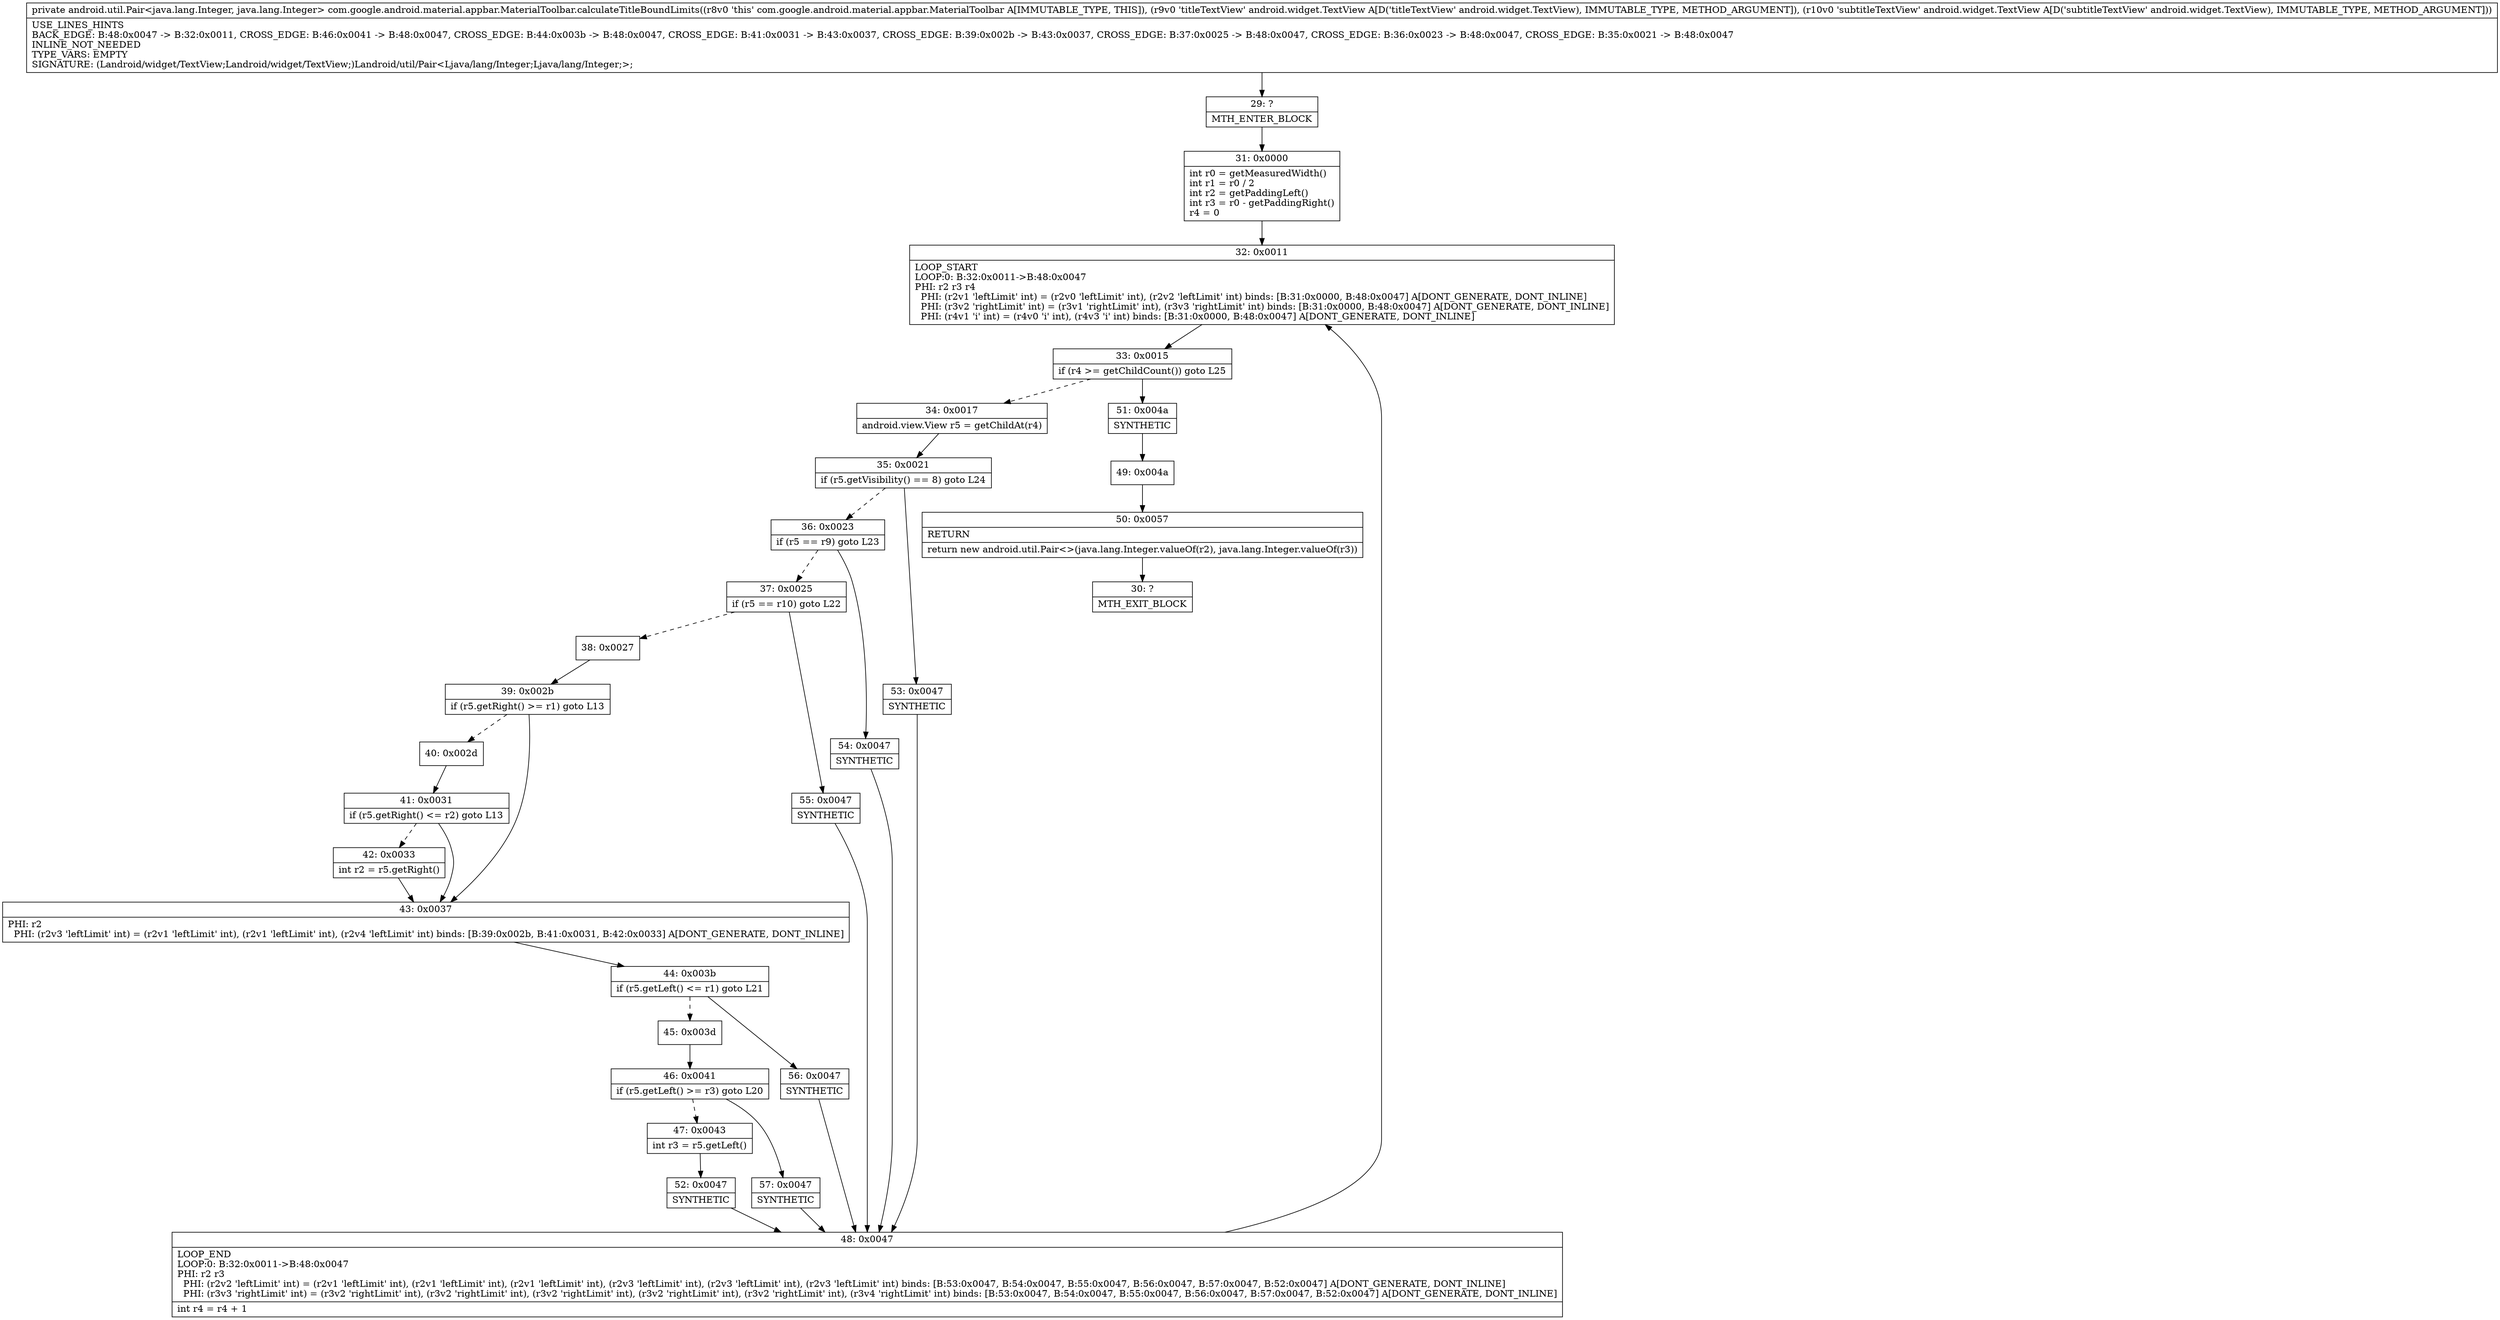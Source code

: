 digraph "CFG forcom.google.android.material.appbar.MaterialToolbar.calculateTitleBoundLimits(Landroid\/widget\/TextView;Landroid\/widget\/TextView;)Landroid\/util\/Pair;" {
Node_29 [shape=record,label="{29\:\ ?|MTH_ENTER_BLOCK\l}"];
Node_31 [shape=record,label="{31\:\ 0x0000|int r0 = getMeasuredWidth()\lint r1 = r0 \/ 2\lint r2 = getPaddingLeft()\lint r3 = r0 \- getPaddingRight()\lr4 = 0\l}"];
Node_32 [shape=record,label="{32\:\ 0x0011|LOOP_START\lLOOP:0: B:32:0x0011\-\>B:48:0x0047\lPHI: r2 r3 r4 \l  PHI: (r2v1 'leftLimit' int) = (r2v0 'leftLimit' int), (r2v2 'leftLimit' int) binds: [B:31:0x0000, B:48:0x0047] A[DONT_GENERATE, DONT_INLINE]\l  PHI: (r3v2 'rightLimit' int) = (r3v1 'rightLimit' int), (r3v3 'rightLimit' int) binds: [B:31:0x0000, B:48:0x0047] A[DONT_GENERATE, DONT_INLINE]\l  PHI: (r4v1 'i' int) = (r4v0 'i' int), (r4v3 'i' int) binds: [B:31:0x0000, B:48:0x0047] A[DONT_GENERATE, DONT_INLINE]\l}"];
Node_33 [shape=record,label="{33\:\ 0x0015|if (r4 \>= getChildCount()) goto L25\l}"];
Node_34 [shape=record,label="{34\:\ 0x0017|android.view.View r5 = getChildAt(r4)\l}"];
Node_35 [shape=record,label="{35\:\ 0x0021|if (r5.getVisibility() == 8) goto L24\l}"];
Node_36 [shape=record,label="{36\:\ 0x0023|if (r5 == r9) goto L23\l}"];
Node_37 [shape=record,label="{37\:\ 0x0025|if (r5 == r10) goto L22\l}"];
Node_38 [shape=record,label="{38\:\ 0x0027}"];
Node_39 [shape=record,label="{39\:\ 0x002b|if (r5.getRight() \>= r1) goto L13\l}"];
Node_40 [shape=record,label="{40\:\ 0x002d}"];
Node_41 [shape=record,label="{41\:\ 0x0031|if (r5.getRight() \<= r2) goto L13\l}"];
Node_42 [shape=record,label="{42\:\ 0x0033|int r2 = r5.getRight()\l}"];
Node_43 [shape=record,label="{43\:\ 0x0037|PHI: r2 \l  PHI: (r2v3 'leftLimit' int) = (r2v1 'leftLimit' int), (r2v1 'leftLimit' int), (r2v4 'leftLimit' int) binds: [B:39:0x002b, B:41:0x0031, B:42:0x0033] A[DONT_GENERATE, DONT_INLINE]\l}"];
Node_44 [shape=record,label="{44\:\ 0x003b|if (r5.getLeft() \<= r1) goto L21\l}"];
Node_45 [shape=record,label="{45\:\ 0x003d}"];
Node_46 [shape=record,label="{46\:\ 0x0041|if (r5.getLeft() \>= r3) goto L20\l}"];
Node_47 [shape=record,label="{47\:\ 0x0043|int r3 = r5.getLeft()\l}"];
Node_52 [shape=record,label="{52\:\ 0x0047|SYNTHETIC\l}"];
Node_48 [shape=record,label="{48\:\ 0x0047|LOOP_END\lLOOP:0: B:32:0x0011\-\>B:48:0x0047\lPHI: r2 r3 \l  PHI: (r2v2 'leftLimit' int) = (r2v1 'leftLimit' int), (r2v1 'leftLimit' int), (r2v1 'leftLimit' int), (r2v3 'leftLimit' int), (r2v3 'leftLimit' int), (r2v3 'leftLimit' int) binds: [B:53:0x0047, B:54:0x0047, B:55:0x0047, B:56:0x0047, B:57:0x0047, B:52:0x0047] A[DONT_GENERATE, DONT_INLINE]\l  PHI: (r3v3 'rightLimit' int) = (r3v2 'rightLimit' int), (r3v2 'rightLimit' int), (r3v2 'rightLimit' int), (r3v2 'rightLimit' int), (r3v2 'rightLimit' int), (r3v4 'rightLimit' int) binds: [B:53:0x0047, B:54:0x0047, B:55:0x0047, B:56:0x0047, B:57:0x0047, B:52:0x0047] A[DONT_GENERATE, DONT_INLINE]\l|int r4 = r4 + 1\l}"];
Node_57 [shape=record,label="{57\:\ 0x0047|SYNTHETIC\l}"];
Node_56 [shape=record,label="{56\:\ 0x0047|SYNTHETIC\l}"];
Node_55 [shape=record,label="{55\:\ 0x0047|SYNTHETIC\l}"];
Node_54 [shape=record,label="{54\:\ 0x0047|SYNTHETIC\l}"];
Node_53 [shape=record,label="{53\:\ 0x0047|SYNTHETIC\l}"];
Node_51 [shape=record,label="{51\:\ 0x004a|SYNTHETIC\l}"];
Node_49 [shape=record,label="{49\:\ 0x004a}"];
Node_50 [shape=record,label="{50\:\ 0x0057|RETURN\l|return new android.util.Pair\<\>(java.lang.Integer.valueOf(r2), java.lang.Integer.valueOf(r3))\l}"];
Node_30 [shape=record,label="{30\:\ ?|MTH_EXIT_BLOCK\l}"];
MethodNode[shape=record,label="{private android.util.Pair\<java.lang.Integer, java.lang.Integer\> com.google.android.material.appbar.MaterialToolbar.calculateTitleBoundLimits((r8v0 'this' com.google.android.material.appbar.MaterialToolbar A[IMMUTABLE_TYPE, THIS]), (r9v0 'titleTextView' android.widget.TextView A[D('titleTextView' android.widget.TextView), IMMUTABLE_TYPE, METHOD_ARGUMENT]), (r10v0 'subtitleTextView' android.widget.TextView A[D('subtitleTextView' android.widget.TextView), IMMUTABLE_TYPE, METHOD_ARGUMENT]))  | USE_LINES_HINTS\lBACK_EDGE: B:48:0x0047 \-\> B:32:0x0011, CROSS_EDGE: B:46:0x0041 \-\> B:48:0x0047, CROSS_EDGE: B:44:0x003b \-\> B:48:0x0047, CROSS_EDGE: B:41:0x0031 \-\> B:43:0x0037, CROSS_EDGE: B:39:0x002b \-\> B:43:0x0037, CROSS_EDGE: B:37:0x0025 \-\> B:48:0x0047, CROSS_EDGE: B:36:0x0023 \-\> B:48:0x0047, CROSS_EDGE: B:35:0x0021 \-\> B:48:0x0047\lINLINE_NOT_NEEDED\lTYPE_VARS: EMPTY\lSIGNATURE: (Landroid\/widget\/TextView;Landroid\/widget\/TextView;)Landroid\/util\/Pair\<Ljava\/lang\/Integer;Ljava\/lang\/Integer;\>;\l}"];
MethodNode -> Node_29;Node_29 -> Node_31;
Node_31 -> Node_32;
Node_32 -> Node_33;
Node_33 -> Node_34[style=dashed];
Node_33 -> Node_51;
Node_34 -> Node_35;
Node_35 -> Node_36[style=dashed];
Node_35 -> Node_53;
Node_36 -> Node_37[style=dashed];
Node_36 -> Node_54;
Node_37 -> Node_38[style=dashed];
Node_37 -> Node_55;
Node_38 -> Node_39;
Node_39 -> Node_40[style=dashed];
Node_39 -> Node_43;
Node_40 -> Node_41;
Node_41 -> Node_42[style=dashed];
Node_41 -> Node_43;
Node_42 -> Node_43;
Node_43 -> Node_44;
Node_44 -> Node_45[style=dashed];
Node_44 -> Node_56;
Node_45 -> Node_46;
Node_46 -> Node_47[style=dashed];
Node_46 -> Node_57;
Node_47 -> Node_52;
Node_52 -> Node_48;
Node_48 -> Node_32;
Node_57 -> Node_48;
Node_56 -> Node_48;
Node_55 -> Node_48;
Node_54 -> Node_48;
Node_53 -> Node_48;
Node_51 -> Node_49;
Node_49 -> Node_50;
Node_50 -> Node_30;
}

